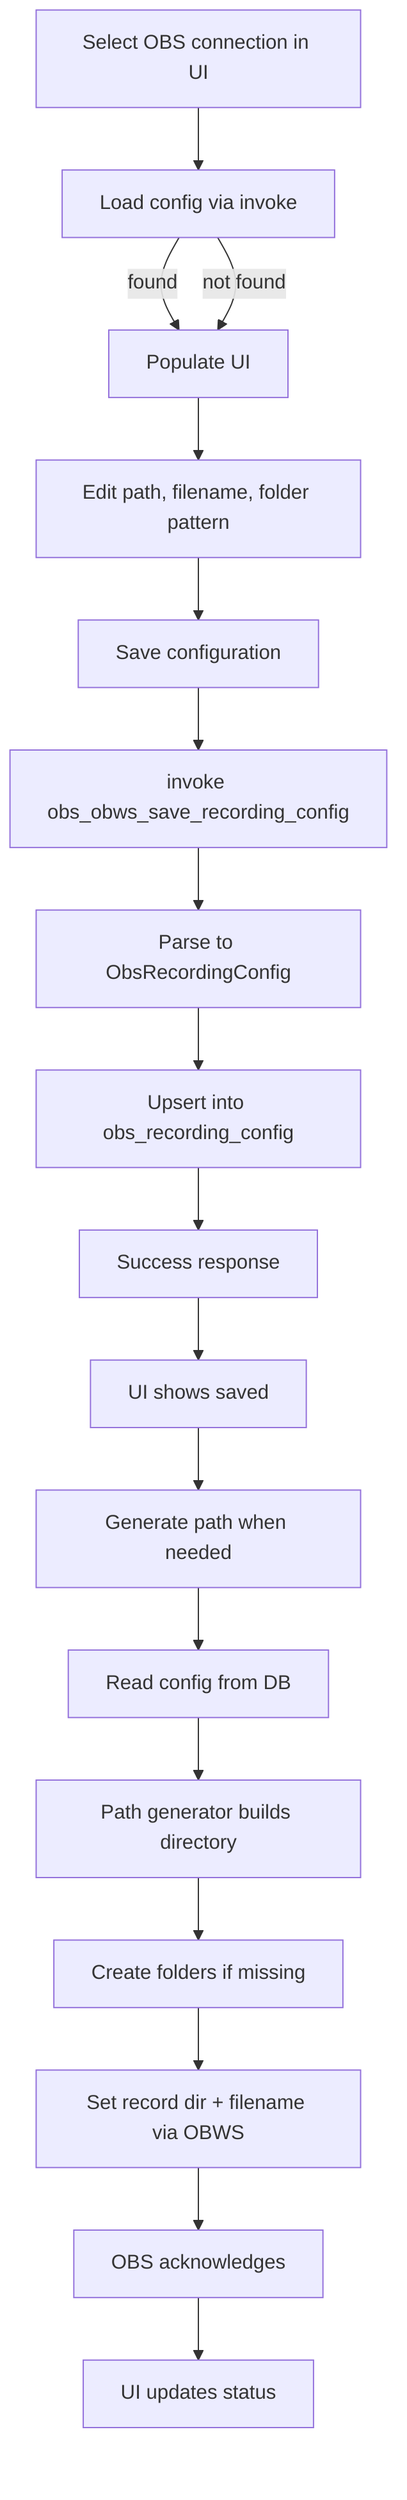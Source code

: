 flowchart TD
  A[Select OBS connection in UI] --> B[Load config via invoke]
  B -->|found| C[Populate UI]
  B -->|not found| C
  C --> D[Edit path, filename, folder pattern]
  D --> E[Save configuration]
  E --> F[invoke obs_obws_save_recording_config]
  F --> G[Parse to ObsRecordingConfig]
  G --> H[Upsert into obs_recording_config]
  H --> I[Success response]
  I --> J[UI shows saved]

  J --> K[Generate path when needed]
  K --> L[Read config from DB]
  L --> M[Path generator builds directory]
  M --> N[Create folders if missing]
  N --> O[Set record dir + filename via OBWS]
  O --> P[OBS acknowledges]
  P --> Q[UI updates status]